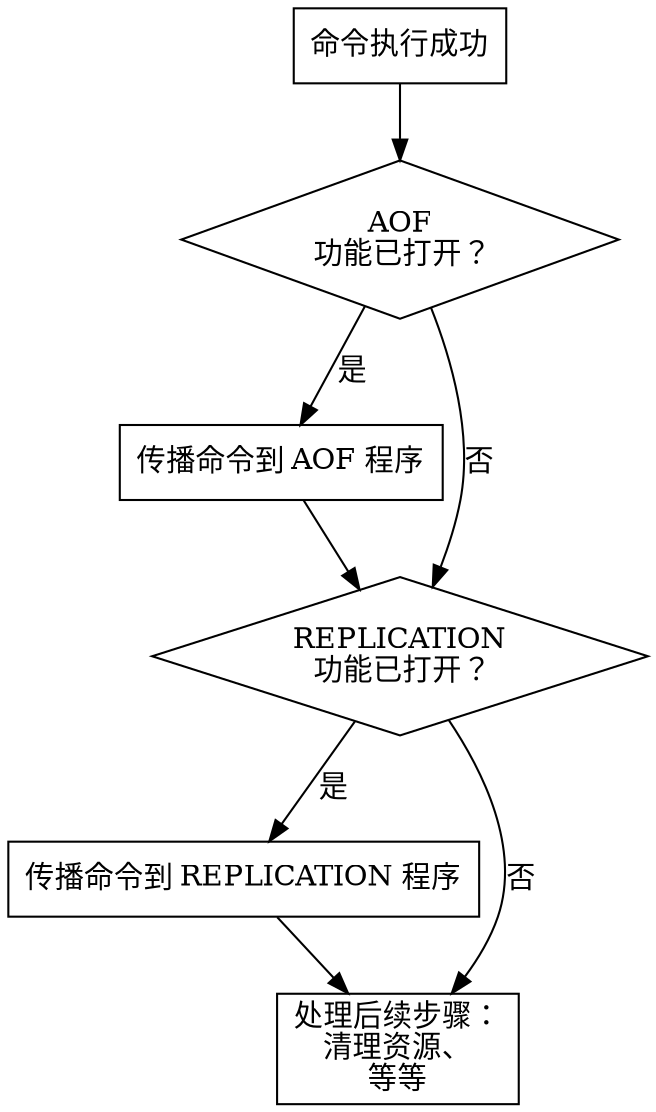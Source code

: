 digraph propagate {

    // node 

    exec [label = "命令执行成功", shape = box];

    aof_choice [label = "AOF\n 功能已打开？", shape = diamond];

    propagate_aof [label = "传播命令到 AOF 程序", shape = box];

    replication_choice [label = "REPLICATION\n 功能已打开？", shape = diamond];

    propagate_replication [label = "传播命令到 REPLICATION 程序", shape = box];

    remaind_jobs [label = "处理后续步骤：\n清理资源、\n等等", shape = box];

    // edge

    exec -> aof_choice;

    aof_choice -> propagate_aof [label = "是"];

    propagate_aof -> replication_choice;

    aof_choice -> replication_choice [label = "否"];

    replication_choice -> remaind_jobs [label = "否"];

    replication_choice -> propagate_replication [label = "是"];

    propagate_replication -> remaind_jobs;
}

